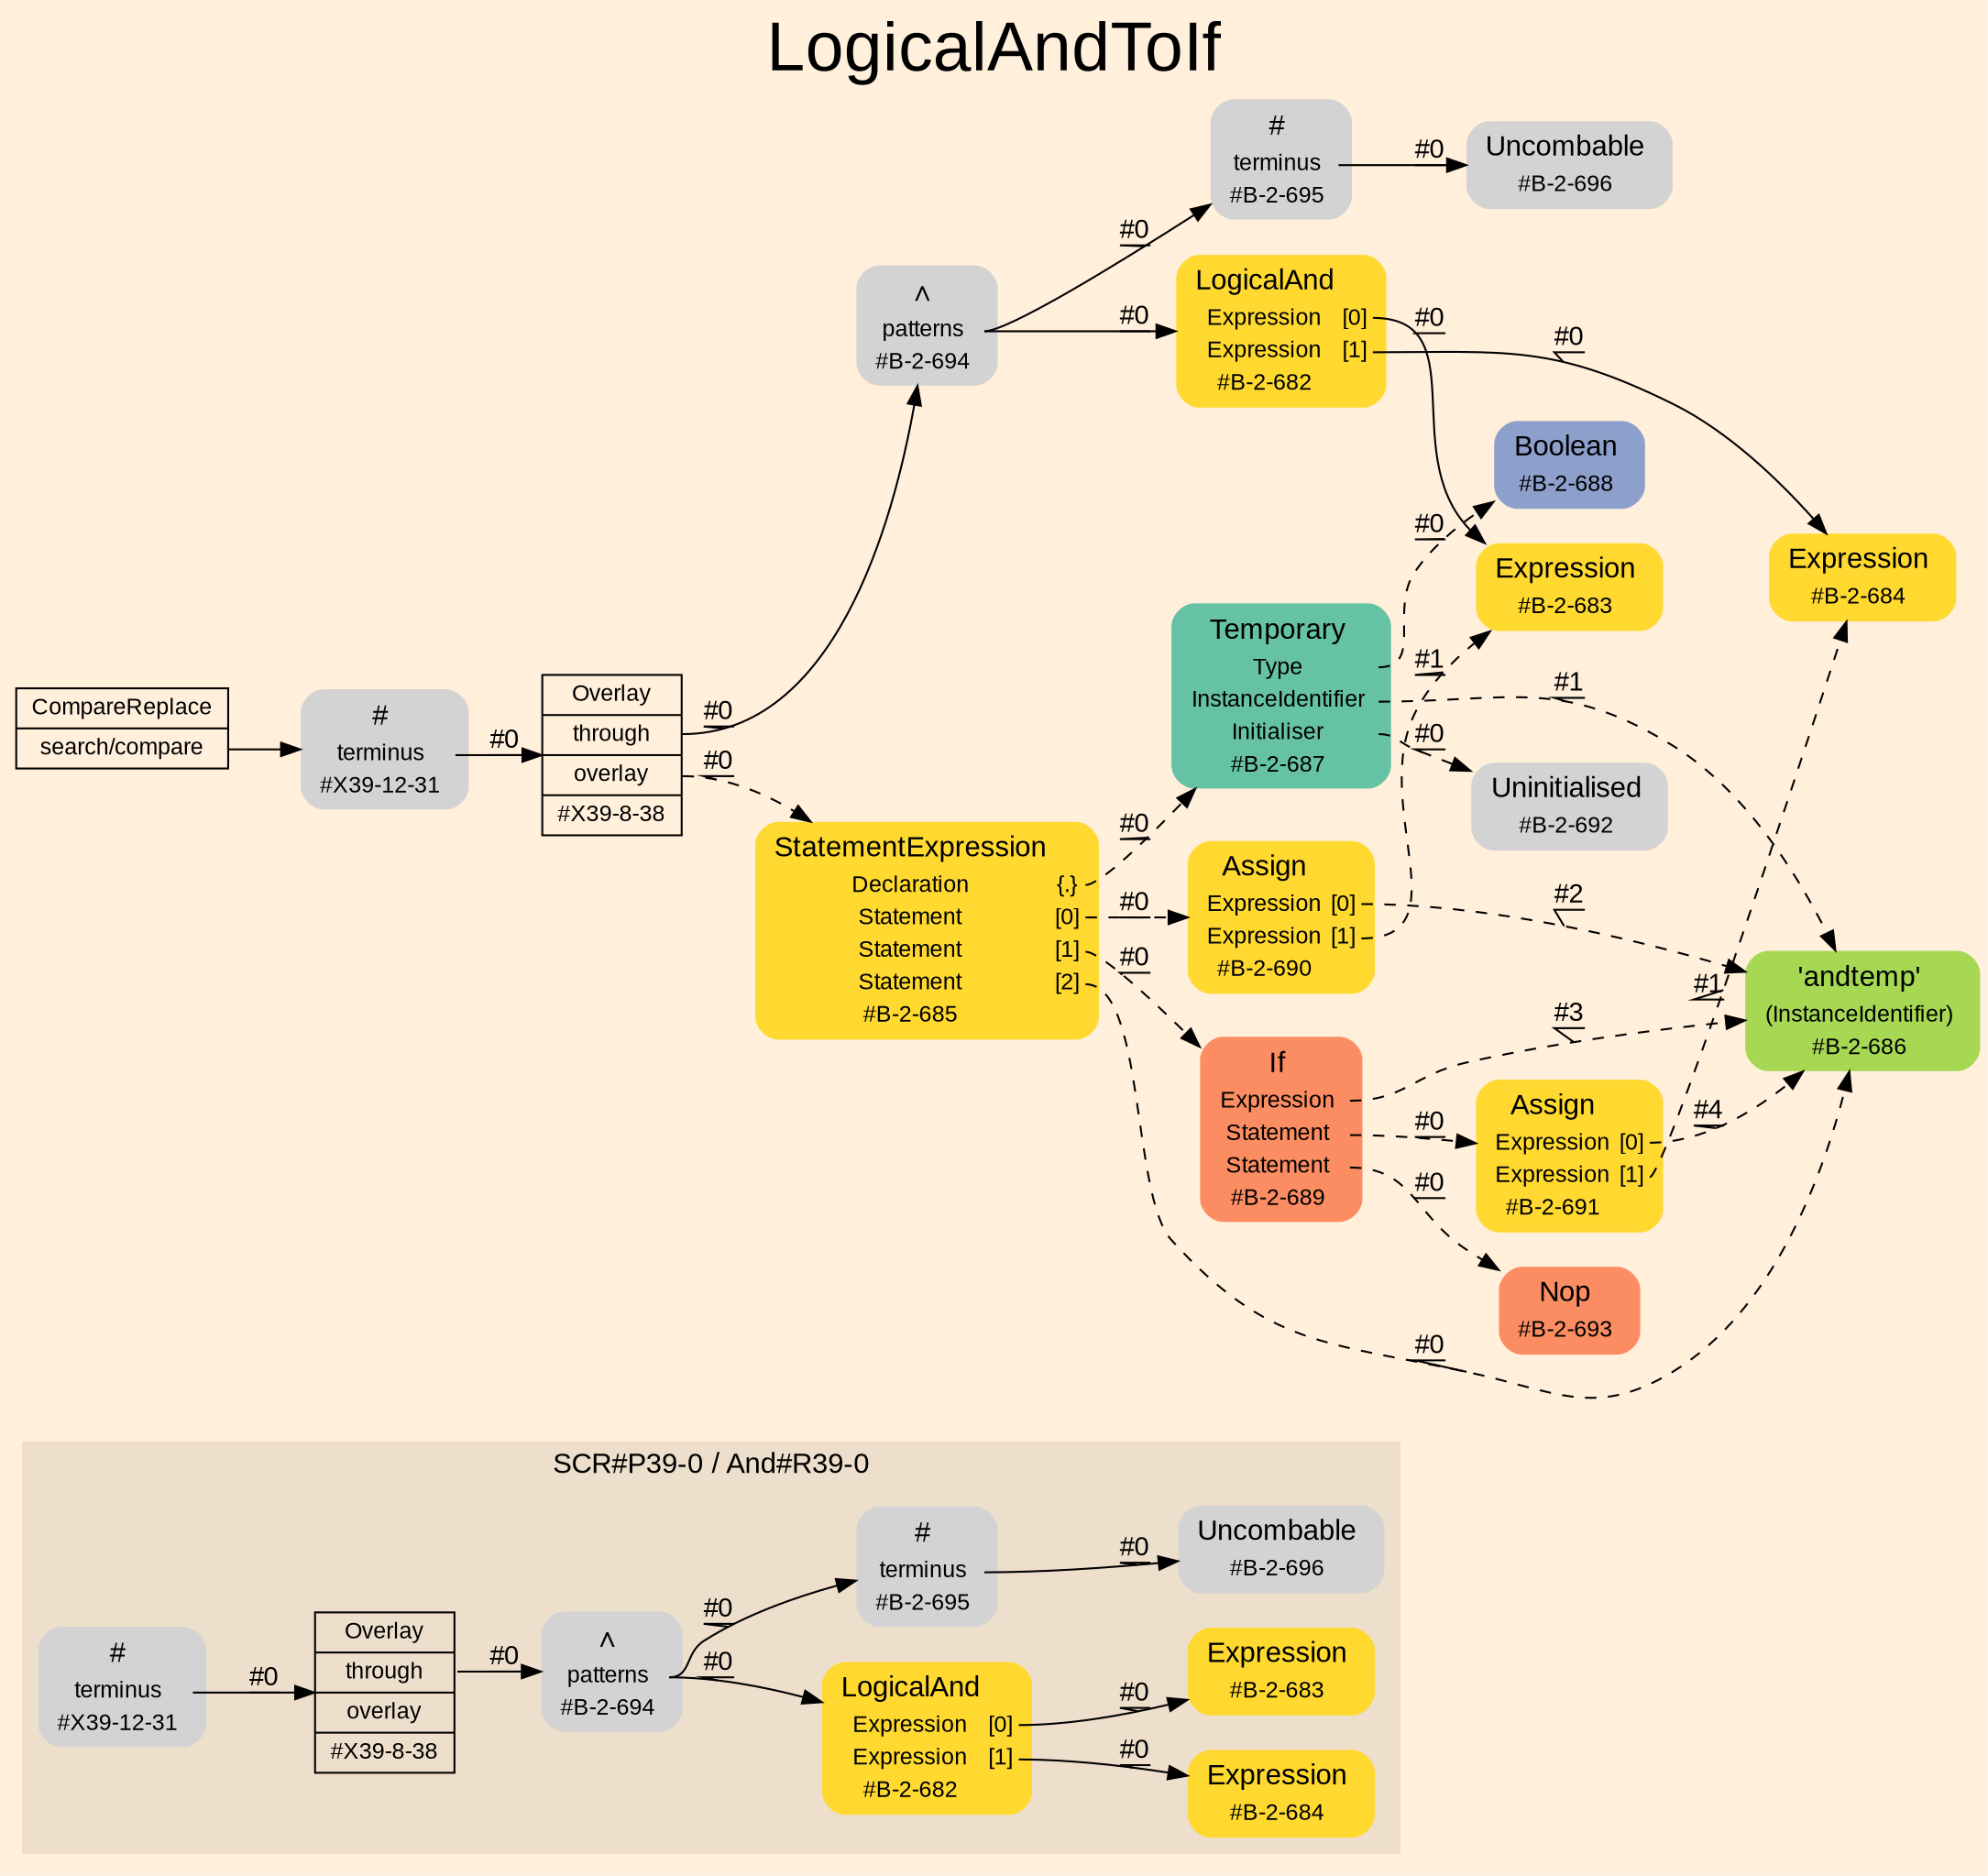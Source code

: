 digraph "LogicalAndToIf" {
label = "LogicalAndToIf"
labelloc = t
fontsize = "36"
graph [
    rankdir = "LR"
    ranksep = 0.3
    bgcolor = antiquewhite1
    color = black
    fontcolor = black
    fontname = "Arial"
];
node [
    fontname = "Arial"
];
edge [
    fontname = "Arial"
];

// -------------------- figure And#R39-0 --------------------
// -------- region And#R39-0 ----------
subgraph "clusterAnd#R39-0" {
    label = "SCR#P39-0 / And#R39-0"
    style = "filled"
    color = antiquewhite2
    fontsize = "15"
    "And#R39-0/#B-2-694" [
        // -------- block And#R39-0/#B-2-694 ----------
        shape = "plaintext"
        label = <<TABLE BORDER="0" CELLBORDER="0" CELLSPACING="0">
         <TR><TD><FONT POINT-SIZE="15.0">∧</FONT></TD><TD></TD></TR>
         <TR><TD>patterns</TD><TD PORT="port0"></TD></TR>
         <TR><TD>#B-2-694</TD><TD PORT="port1"></TD></TR>
        </TABLE>>
        style = "rounded,filled"
        fontsize = "12"
    ];
    
    "And#R39-0/#B-2-696" [
        // -------- block And#R39-0/#B-2-696 ----------
        shape = "plaintext"
        label = <<TABLE BORDER="0" CELLBORDER="0" CELLSPACING="0">
         <TR><TD><FONT POINT-SIZE="15.0">Uncombable</FONT></TD><TD></TD></TR>
         <TR><TD>#B-2-696</TD><TD PORT="port0"></TD></TR>
        </TABLE>>
        style = "rounded,filled"
        fontsize = "12"
    ];
    
    "And#R39-0/#B-2-684" [
        // -------- block And#R39-0/#B-2-684 ----------
        shape = "plaintext"
        fillcolor = "/set28/6"
        label = <<TABLE BORDER="0" CELLBORDER="0" CELLSPACING="0">
         <TR><TD><FONT POINT-SIZE="15.0">Expression</FONT></TD><TD></TD></TR>
         <TR><TD>#B-2-684</TD><TD PORT="port0"></TD></TR>
        </TABLE>>
        style = "rounded,filled"
        fontsize = "12"
    ];
    
    "And#R39-0/#B-2-682" [
        // -------- block And#R39-0/#B-2-682 ----------
        shape = "plaintext"
        fillcolor = "/set28/6"
        label = <<TABLE BORDER="0" CELLBORDER="0" CELLSPACING="0">
         <TR><TD><FONT POINT-SIZE="15.0">LogicalAnd</FONT></TD><TD></TD></TR>
         <TR><TD>Expression</TD><TD PORT="port0">[0]</TD></TR>
         <TR><TD>Expression</TD><TD PORT="port1">[1]</TD></TR>
         <TR><TD>#B-2-682</TD><TD PORT="port2"></TD></TR>
        </TABLE>>
        style = "rounded,filled"
        fontsize = "12"
    ];
    
    "And#R39-0/#B-2-683" [
        // -------- block And#R39-0/#B-2-683 ----------
        shape = "plaintext"
        fillcolor = "/set28/6"
        label = <<TABLE BORDER="0" CELLBORDER="0" CELLSPACING="0">
         <TR><TD><FONT POINT-SIZE="15.0">Expression</FONT></TD><TD></TD></TR>
         <TR><TD>#B-2-683</TD><TD PORT="port0"></TD></TR>
        </TABLE>>
        style = "rounded,filled"
        fontsize = "12"
    ];
    
    "And#R39-0/#X39-8-38" [
        // -------- block And#R39-0/#X39-8-38 ----------
        shape = "record"
        fillcolor = antiquewhite2
        label = "<fixed> Overlay | <port0> through | <port1> overlay | <port2> #X39-8-38"
        style = "filled"
        fontsize = "12"
        color = black
        fontcolor = black
    ];
    
    "And#R39-0/#B-2-695" [
        // -------- block And#R39-0/#B-2-695 ----------
        shape = "plaintext"
        label = <<TABLE BORDER="0" CELLBORDER="0" CELLSPACING="0">
         <TR><TD><FONT POINT-SIZE="15.0">#</FONT></TD><TD></TD></TR>
         <TR><TD>terminus</TD><TD PORT="port0"></TD></TR>
         <TR><TD>#B-2-695</TD><TD PORT="port1"></TD></TR>
        </TABLE>>
        style = "rounded,filled"
        fontsize = "12"
    ];
    
    "And#R39-0/#X39-12-31" [
        // -------- block And#R39-0/#X39-12-31 ----------
        shape = "plaintext"
        label = <<TABLE BORDER="0" CELLBORDER="0" CELLSPACING="0">
         <TR><TD><FONT POINT-SIZE="15.0">#</FONT></TD><TD></TD></TR>
         <TR><TD>terminus</TD><TD PORT="port0"></TD></TR>
         <TR><TD>#X39-12-31</TD><TD PORT="port1"></TD></TR>
        </TABLE>>
        style = "rounded,filled"
        fontsize = "12"
    ];
    
}

"And#R39-0/#B-2-694":port0 -> "And#R39-0/#B-2-682" [
    label = "#0"
    decorate = true
    color = black
    fontcolor = black
];

"And#R39-0/#B-2-694":port0 -> "And#R39-0/#B-2-695" [
    label = "#0"
    decorate = true
    color = black
    fontcolor = black
];

"And#R39-0/#B-2-682":port0 -> "And#R39-0/#B-2-683" [
    label = "#0"
    decorate = true
    color = black
    fontcolor = black
];

"And#R39-0/#B-2-682":port1 -> "And#R39-0/#B-2-684" [
    label = "#0"
    decorate = true
    color = black
    fontcolor = black
];

"And#R39-0/#X39-8-38":port0 -> "And#R39-0/#B-2-694" [
    label = "#0"
    decorate = true
    color = black
    fontcolor = black
];

"And#R39-0/#B-2-695":port0 -> "And#R39-0/#B-2-696" [
    label = "#0"
    decorate = true
    color = black
    fontcolor = black
];

"And#R39-0/#X39-12-31":port0 -> "And#R39-0/#X39-8-38" [
    label = "#0"
    decorate = true
    color = black
    fontcolor = black
];


// -------------------- transformation figure --------------------
"CR#X39-10-39" [
    // -------- block CR#X39-10-39 ----------
    shape = "record"
    fillcolor = antiquewhite1
    label = "<fixed> CompareReplace | <port0> search/compare"
    style = "filled"
    fontsize = "12"
    color = black
    fontcolor = black
];

"#X39-12-31" [
    // -------- block #X39-12-31 ----------
    shape = "plaintext"
    label = <<TABLE BORDER="0" CELLBORDER="0" CELLSPACING="0">
     <TR><TD><FONT POINT-SIZE="15.0">#</FONT></TD><TD></TD></TR>
     <TR><TD>terminus</TD><TD PORT="port0"></TD></TR>
     <TR><TD>#X39-12-31</TD><TD PORT="port1"></TD></TR>
    </TABLE>>
    style = "rounded,filled"
    fontsize = "12"
];

"#X39-8-38" [
    // -------- block #X39-8-38 ----------
    shape = "record"
    fillcolor = antiquewhite1
    label = "<fixed> Overlay | <port0> through | <port1> overlay | <port2> #X39-8-38"
    style = "filled"
    fontsize = "12"
    color = black
    fontcolor = black
];

"#B-2-694" [
    // -------- block #B-2-694 ----------
    shape = "plaintext"
    label = <<TABLE BORDER="0" CELLBORDER="0" CELLSPACING="0">
     <TR><TD><FONT POINT-SIZE="15.0">∧</FONT></TD><TD></TD></TR>
     <TR><TD>patterns</TD><TD PORT="port0"></TD></TR>
     <TR><TD>#B-2-694</TD><TD PORT="port1"></TD></TR>
    </TABLE>>
    style = "rounded,filled"
    fontsize = "12"
];

"#B-2-682" [
    // -------- block #B-2-682 ----------
    shape = "plaintext"
    fillcolor = "/set28/6"
    label = <<TABLE BORDER="0" CELLBORDER="0" CELLSPACING="0">
     <TR><TD><FONT POINT-SIZE="15.0">LogicalAnd</FONT></TD><TD></TD></TR>
     <TR><TD>Expression</TD><TD PORT="port0">[0]</TD></TR>
     <TR><TD>Expression</TD><TD PORT="port1">[1]</TD></TR>
     <TR><TD>#B-2-682</TD><TD PORT="port2"></TD></TR>
    </TABLE>>
    style = "rounded,filled"
    fontsize = "12"
];

"#B-2-683" [
    // -------- block #B-2-683 ----------
    shape = "plaintext"
    fillcolor = "/set28/6"
    label = <<TABLE BORDER="0" CELLBORDER="0" CELLSPACING="0">
     <TR><TD><FONT POINT-SIZE="15.0">Expression</FONT></TD><TD></TD></TR>
     <TR><TD>#B-2-683</TD><TD PORT="port0"></TD></TR>
    </TABLE>>
    style = "rounded,filled"
    fontsize = "12"
];

"#B-2-684" [
    // -------- block #B-2-684 ----------
    shape = "plaintext"
    fillcolor = "/set28/6"
    label = <<TABLE BORDER="0" CELLBORDER="0" CELLSPACING="0">
     <TR><TD><FONT POINT-SIZE="15.0">Expression</FONT></TD><TD></TD></TR>
     <TR><TD>#B-2-684</TD><TD PORT="port0"></TD></TR>
    </TABLE>>
    style = "rounded,filled"
    fontsize = "12"
];

"#B-2-695" [
    // -------- block #B-2-695 ----------
    shape = "plaintext"
    label = <<TABLE BORDER="0" CELLBORDER="0" CELLSPACING="0">
     <TR><TD><FONT POINT-SIZE="15.0">#</FONT></TD><TD></TD></TR>
     <TR><TD>terminus</TD><TD PORT="port0"></TD></TR>
     <TR><TD>#B-2-695</TD><TD PORT="port1"></TD></TR>
    </TABLE>>
    style = "rounded,filled"
    fontsize = "12"
];

"#B-2-696" [
    // -------- block #B-2-696 ----------
    shape = "plaintext"
    label = <<TABLE BORDER="0" CELLBORDER="0" CELLSPACING="0">
     <TR><TD><FONT POINT-SIZE="15.0">Uncombable</FONT></TD><TD></TD></TR>
     <TR><TD>#B-2-696</TD><TD PORT="port0"></TD></TR>
    </TABLE>>
    style = "rounded,filled"
    fontsize = "12"
];

"#B-2-685" [
    // -------- block #B-2-685 ----------
    shape = "plaintext"
    fillcolor = "/set28/6"
    label = <<TABLE BORDER="0" CELLBORDER="0" CELLSPACING="0">
     <TR><TD><FONT POINT-SIZE="15.0">StatementExpression</FONT></TD><TD></TD></TR>
     <TR><TD>Declaration</TD><TD PORT="port0">{.}</TD></TR>
     <TR><TD>Statement</TD><TD PORT="port1">[0]</TD></TR>
     <TR><TD>Statement</TD><TD PORT="port2">[1]</TD></TR>
     <TR><TD>Statement</TD><TD PORT="port3">[2]</TD></TR>
     <TR><TD>#B-2-685</TD><TD PORT="port4"></TD></TR>
    </TABLE>>
    style = "rounded,filled"
    fontsize = "12"
];

"#B-2-687" [
    // -------- block #B-2-687 ----------
    shape = "plaintext"
    fillcolor = "/set28/1"
    label = <<TABLE BORDER="0" CELLBORDER="0" CELLSPACING="0">
     <TR><TD><FONT POINT-SIZE="15.0">Temporary</FONT></TD><TD></TD></TR>
     <TR><TD>Type</TD><TD PORT="port0"></TD></TR>
     <TR><TD>InstanceIdentifier</TD><TD PORT="port1"></TD></TR>
     <TR><TD>Initialiser</TD><TD PORT="port2"></TD></TR>
     <TR><TD>#B-2-687</TD><TD PORT="port3"></TD></TR>
    </TABLE>>
    style = "rounded,filled"
    fontsize = "12"
];

"#B-2-688" [
    // -------- block #B-2-688 ----------
    shape = "plaintext"
    fillcolor = "/set28/3"
    label = <<TABLE BORDER="0" CELLBORDER="0" CELLSPACING="0">
     <TR><TD><FONT POINT-SIZE="15.0">Boolean</FONT></TD><TD></TD></TR>
     <TR><TD>#B-2-688</TD><TD PORT="port0"></TD></TR>
    </TABLE>>
    style = "rounded,filled"
    fontsize = "12"
];

"#B-2-686" [
    // -------- block #B-2-686 ----------
    shape = "plaintext"
    fillcolor = "/set28/5"
    label = <<TABLE BORDER="0" CELLBORDER="0" CELLSPACING="0">
     <TR><TD><FONT POINT-SIZE="15.0">'andtemp'</FONT></TD><TD></TD></TR>
     <TR><TD>(InstanceIdentifier)</TD><TD PORT="port0"></TD></TR>
     <TR><TD>#B-2-686</TD><TD PORT="port1"></TD></TR>
    </TABLE>>
    style = "rounded,filled"
    fontsize = "12"
];

"#B-2-692" [
    // -------- block #B-2-692 ----------
    shape = "plaintext"
    label = <<TABLE BORDER="0" CELLBORDER="0" CELLSPACING="0">
     <TR><TD><FONT POINT-SIZE="15.0">Uninitialised</FONT></TD><TD></TD></TR>
     <TR><TD>#B-2-692</TD><TD PORT="port0"></TD></TR>
    </TABLE>>
    style = "rounded,filled"
    fontsize = "12"
];

"#B-2-690" [
    // -------- block #B-2-690 ----------
    shape = "plaintext"
    fillcolor = "/set28/6"
    label = <<TABLE BORDER="0" CELLBORDER="0" CELLSPACING="0">
     <TR><TD><FONT POINT-SIZE="15.0">Assign</FONT></TD><TD></TD></TR>
     <TR><TD>Expression</TD><TD PORT="port0">[0]</TD></TR>
     <TR><TD>Expression</TD><TD PORT="port1">[1]</TD></TR>
     <TR><TD>#B-2-690</TD><TD PORT="port2"></TD></TR>
    </TABLE>>
    style = "rounded,filled"
    fontsize = "12"
];

"#B-2-689" [
    // -------- block #B-2-689 ----------
    shape = "plaintext"
    fillcolor = "/set28/2"
    label = <<TABLE BORDER="0" CELLBORDER="0" CELLSPACING="0">
     <TR><TD><FONT POINT-SIZE="15.0">If</FONT></TD><TD></TD></TR>
     <TR><TD>Expression</TD><TD PORT="port0"></TD></TR>
     <TR><TD>Statement</TD><TD PORT="port1"></TD></TR>
     <TR><TD>Statement</TD><TD PORT="port2"></TD></TR>
     <TR><TD>#B-2-689</TD><TD PORT="port3"></TD></TR>
    </TABLE>>
    style = "rounded,filled"
    fontsize = "12"
];

"#B-2-691" [
    // -------- block #B-2-691 ----------
    shape = "plaintext"
    fillcolor = "/set28/6"
    label = <<TABLE BORDER="0" CELLBORDER="0" CELLSPACING="0">
     <TR><TD><FONT POINT-SIZE="15.0">Assign</FONT></TD><TD></TD></TR>
     <TR><TD>Expression</TD><TD PORT="port0">[0]</TD></TR>
     <TR><TD>Expression</TD><TD PORT="port1">[1]</TD></TR>
     <TR><TD>#B-2-691</TD><TD PORT="port2"></TD></TR>
    </TABLE>>
    style = "rounded,filled"
    fontsize = "12"
];

"#B-2-693" [
    // -------- block #B-2-693 ----------
    shape = "plaintext"
    fillcolor = "/set28/2"
    label = <<TABLE BORDER="0" CELLBORDER="0" CELLSPACING="0">
     <TR><TD><FONT POINT-SIZE="15.0">Nop</FONT></TD><TD></TD></TR>
     <TR><TD>#B-2-693</TD><TD PORT="port0"></TD></TR>
    </TABLE>>
    style = "rounded,filled"
    fontsize = "12"
];

"CR#X39-10-39":port0 -> "#X39-12-31" [
    label = ""
    decorate = true
    color = black
    fontcolor = black
];

"#X39-12-31":port0 -> "#X39-8-38" [
    label = "#0"
    decorate = true
    color = black
    fontcolor = black
];

"#X39-8-38":port0 -> "#B-2-694" [
    label = "#0"
    decorate = true
    color = black
    fontcolor = black
];

"#X39-8-38":port1 -> "#B-2-685" [
    style="dashed"
    label = "#0"
    decorate = true
    color = black
    fontcolor = black
];

"#B-2-694":port0 -> "#B-2-682" [
    label = "#0"
    decorate = true
    color = black
    fontcolor = black
];

"#B-2-694":port0 -> "#B-2-695" [
    label = "#0"
    decorate = true
    color = black
    fontcolor = black
];

"#B-2-682":port0 -> "#B-2-683" [
    label = "#0"
    decorate = true
    color = black
    fontcolor = black
];

"#B-2-682":port1 -> "#B-2-684" [
    label = "#0"
    decorate = true
    color = black
    fontcolor = black
];

"#B-2-695":port0 -> "#B-2-696" [
    label = "#0"
    decorate = true
    color = black
    fontcolor = black
];

"#B-2-685":port0 -> "#B-2-687" [
    style="dashed"
    label = "#0"
    decorate = true
    color = black
    fontcolor = black
];

"#B-2-685":port1 -> "#B-2-690" [
    style="dashed"
    label = "#0"
    decorate = true
    color = black
    fontcolor = black
];

"#B-2-685":port2 -> "#B-2-689" [
    style="dashed"
    label = "#0"
    decorate = true
    color = black
    fontcolor = black
];

"#B-2-685":port3 -> "#B-2-686" [
    style="dashed"
    label = "#0"
    decorate = true
    color = black
    fontcolor = black
];

"#B-2-687":port0 -> "#B-2-688" [
    style="dashed"
    label = "#0"
    decorate = true
    color = black
    fontcolor = black
];

"#B-2-687":port1 -> "#B-2-686" [
    style="dashed"
    label = "#1"
    decorate = true
    color = black
    fontcolor = black
];

"#B-2-687":port2 -> "#B-2-692" [
    style="dashed"
    label = "#0"
    decorate = true
    color = black
    fontcolor = black
];

"#B-2-690":port0 -> "#B-2-686" [
    style="dashed"
    label = "#2"
    decorate = true
    color = black
    fontcolor = black
];

"#B-2-690":port1 -> "#B-2-683" [
    style="dashed"
    label = "#1"
    decorate = true
    color = black
    fontcolor = black
];

"#B-2-689":port0 -> "#B-2-686" [
    style="dashed"
    label = "#3"
    decorate = true
    color = black
    fontcolor = black
];

"#B-2-689":port1 -> "#B-2-691" [
    style="dashed"
    label = "#0"
    decorate = true
    color = black
    fontcolor = black
];

"#B-2-689":port2 -> "#B-2-693" [
    style="dashed"
    label = "#0"
    decorate = true
    color = black
    fontcolor = black
];

"#B-2-691":port0 -> "#B-2-686" [
    style="dashed"
    label = "#4"
    decorate = true
    color = black
    fontcolor = black
];

"#B-2-691":port1 -> "#B-2-684" [
    style="dashed"
    label = "#1"
    decorate = true
    color = black
    fontcolor = black
];


}

